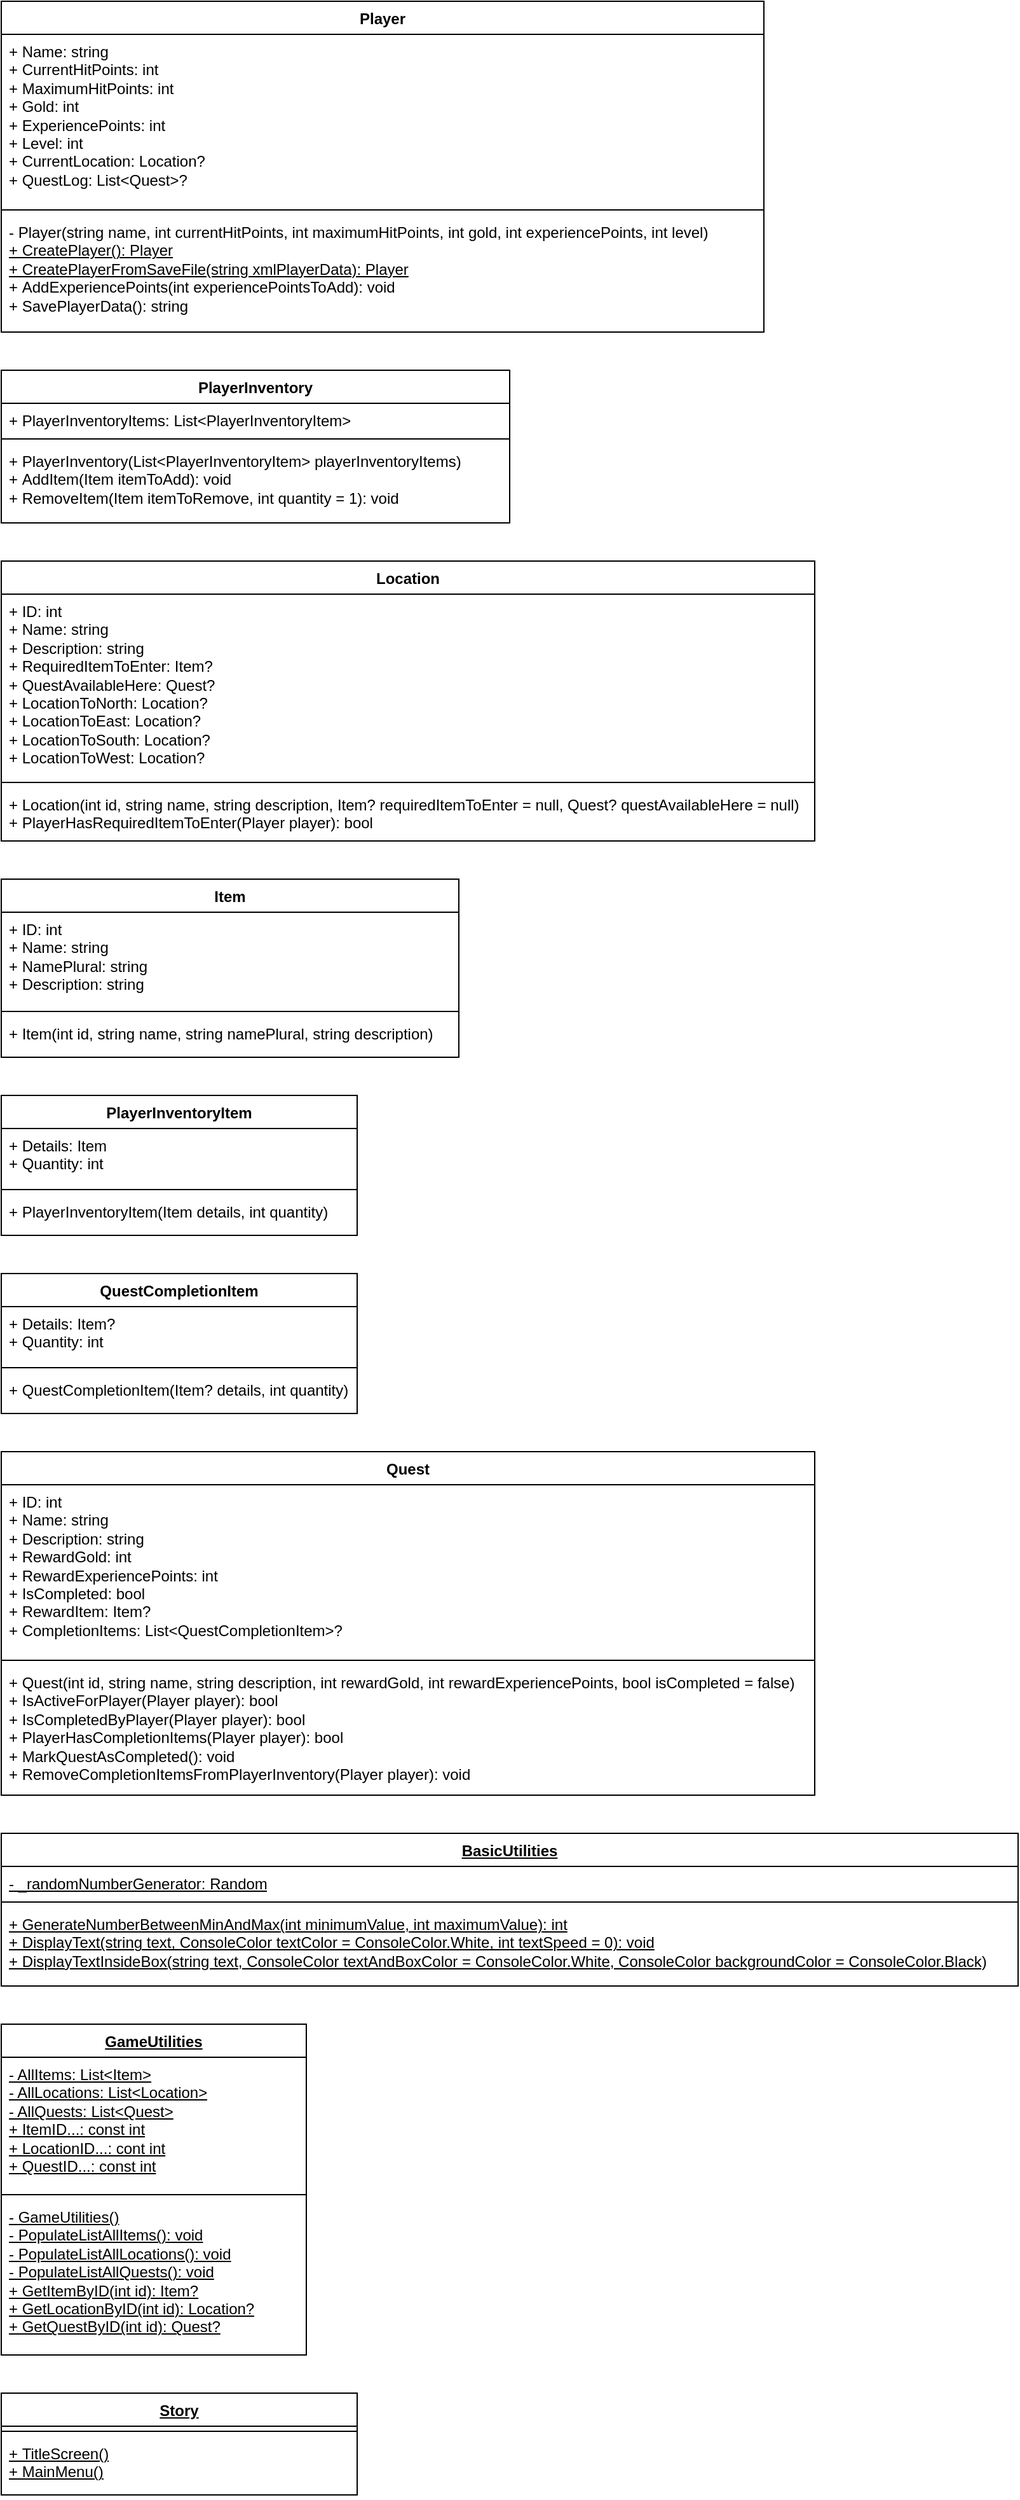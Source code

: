 <mxfile version="21.8.1" type="device">
  <diagram name="Page-1" id="J3AUHbUucc0vbvGvA6WI">
    <mxGraphModel dx="968" dy="536" grid="1" gridSize="10" guides="1" tooltips="1" connect="1" arrows="1" fold="1" page="1" pageScale="1" pageWidth="850" pageHeight="1100" math="0" shadow="0">
      <root>
        <mxCell id="0" />
        <mxCell id="1" parent="0" />
        <mxCell id="fnEIgWAX-s85td7BNk4T-1" value="Player" style="swimlane;fontStyle=1;align=center;verticalAlign=top;childLayout=stackLayout;horizontal=1;startSize=26;horizontalStack=0;resizeParent=1;resizeParentMax=0;resizeLast=0;collapsible=1;marginBottom=0;whiteSpace=wrap;html=1;" parent="1" vertex="1">
          <mxGeometry x="40" y="40" width="600" height="260" as="geometry" />
        </mxCell>
        <mxCell id="fnEIgWAX-s85td7BNk4T-2" value="+ Name: string&lt;br&gt;+ CurrentHitPoints: int&lt;br&gt;+ MaximumHitPoints: int&lt;br&gt;+ Gold: int&lt;br&gt;+ ExperiencePoints: int&lt;br&gt;+ Level: int&lt;br&gt;+ CurrentLocation: Location?&lt;br&gt;+ QuestLog: List&amp;lt;Quest&amp;gt;?" style="text;strokeColor=none;fillColor=none;align=left;verticalAlign=top;spacingLeft=4;spacingRight=4;overflow=hidden;rotatable=0;points=[[0,0.5],[1,0.5]];portConstraint=eastwest;whiteSpace=wrap;html=1;" parent="fnEIgWAX-s85td7BNk4T-1" vertex="1">
          <mxGeometry y="26" width="600" height="134" as="geometry" />
        </mxCell>
        <mxCell id="fnEIgWAX-s85td7BNk4T-3" value="" style="line;strokeWidth=1;fillColor=none;align=left;verticalAlign=middle;spacingTop=-1;spacingLeft=3;spacingRight=3;rotatable=0;labelPosition=right;points=[];portConstraint=eastwest;strokeColor=inherit;" parent="fnEIgWAX-s85td7BNk4T-1" vertex="1">
          <mxGeometry y="160" width="600" height="8" as="geometry" />
        </mxCell>
        <mxCell id="fnEIgWAX-s85td7BNk4T-4" value="- Player(string name, int currentHitPoints, int maximumHitPoints, int gold, int experiencePoints, int level)&lt;br&gt;&lt;u&gt;+ CreatePlayer(): Player&lt;/u&gt;&lt;br&gt;&lt;u&gt;+ CreatePlayerFromSaveFile(string xmlPlayerData): Player&lt;/u&gt;&lt;br&gt;+&amp;nbsp;AddExperiencePoints(int experiencePointsToAdd): void&lt;br&gt;+ SavePlayerData(): string" style="text;strokeColor=none;fillColor=none;align=left;verticalAlign=top;spacingLeft=4;spacingRight=4;overflow=hidden;rotatable=0;points=[[0,0.5],[1,0.5]];portConstraint=eastwest;whiteSpace=wrap;html=1;" parent="fnEIgWAX-s85td7BNk4T-1" vertex="1">
          <mxGeometry y="168" width="600" height="92" as="geometry" />
        </mxCell>
        <mxCell id="fnEIgWAX-s85td7BNk4T-10" value="PlayerInventory" style="swimlane;fontStyle=1;align=center;verticalAlign=top;childLayout=stackLayout;horizontal=1;startSize=26;horizontalStack=0;resizeParent=1;resizeParentMax=0;resizeLast=0;collapsible=1;marginBottom=0;whiteSpace=wrap;html=1;" parent="1" vertex="1">
          <mxGeometry x="40" y="330" width="400" height="120" as="geometry" />
        </mxCell>
        <mxCell id="fnEIgWAX-s85td7BNk4T-11" value="+ PlayerInventoryItems: List&amp;lt;PlayerInventoryItem&amp;gt;" style="text;strokeColor=none;fillColor=none;align=left;verticalAlign=top;spacingLeft=4;spacingRight=4;overflow=hidden;rotatable=0;points=[[0,0.5],[1,0.5]];portConstraint=eastwest;whiteSpace=wrap;html=1;" parent="fnEIgWAX-s85td7BNk4T-10" vertex="1">
          <mxGeometry y="26" width="400" height="24" as="geometry" />
        </mxCell>
        <mxCell id="fnEIgWAX-s85td7BNk4T-12" value="" style="line;strokeWidth=1;fillColor=none;align=left;verticalAlign=middle;spacingTop=-1;spacingLeft=3;spacingRight=3;rotatable=0;labelPosition=right;points=[];portConstraint=eastwest;strokeColor=inherit;" parent="fnEIgWAX-s85td7BNk4T-10" vertex="1">
          <mxGeometry y="50" width="400" height="8" as="geometry" />
        </mxCell>
        <mxCell id="fnEIgWAX-s85td7BNk4T-13" value="+&amp;nbsp;PlayerInventory(List&amp;lt;PlayerInventoryItem&amp;gt; playerInventoryItems)&lt;br&gt;+&amp;nbsp;AddItem(Item itemToAdd): void&lt;br&gt;+&amp;nbsp;RemoveItem(Item itemToRemove, int quantity = 1): void" style="text;strokeColor=none;fillColor=none;align=left;verticalAlign=top;spacingLeft=4;spacingRight=4;overflow=hidden;rotatable=0;points=[[0,0.5],[1,0.5]];portConstraint=eastwest;whiteSpace=wrap;html=1;" parent="fnEIgWAX-s85td7BNk4T-10" vertex="1">
          <mxGeometry y="58" width="400" height="62" as="geometry" />
        </mxCell>
        <mxCell id="fnEIgWAX-s85td7BNk4T-21" value="Location" style="swimlane;fontStyle=1;align=center;verticalAlign=top;childLayout=stackLayout;horizontal=1;startSize=26;horizontalStack=0;resizeParent=1;resizeParentMax=0;resizeLast=0;collapsible=1;marginBottom=0;whiteSpace=wrap;html=1;" parent="1" vertex="1">
          <mxGeometry x="40" y="480" width="640" height="220" as="geometry" />
        </mxCell>
        <mxCell id="fnEIgWAX-s85td7BNk4T-22" value="+ ID: int&lt;br&gt;+ Name: string&lt;br&gt;+ Description: string&lt;br&gt;+&amp;nbsp;RequiredItemToEnter: Item?&lt;br&gt;+&amp;nbsp;QuestAvailableHere: Quest?&lt;br&gt;+&amp;nbsp;LocationToNorth: Location?&lt;br&gt;+&amp;nbsp;LocationToEast: Location?&lt;br&gt;+&amp;nbsp;LocationToSouth: Location?&lt;br&gt;+&amp;nbsp;LocationToWest: Location?" style="text;strokeColor=none;fillColor=none;align=left;verticalAlign=top;spacingLeft=4;spacingRight=4;overflow=hidden;rotatable=0;points=[[0,0.5],[1,0.5]];portConstraint=eastwest;whiteSpace=wrap;html=1;" parent="fnEIgWAX-s85td7BNk4T-21" vertex="1">
          <mxGeometry y="26" width="640" height="144" as="geometry" />
        </mxCell>
        <mxCell id="fnEIgWAX-s85td7BNk4T-23" value="" style="line;strokeWidth=1;fillColor=none;align=left;verticalAlign=middle;spacingTop=-1;spacingLeft=3;spacingRight=3;rotatable=0;labelPosition=right;points=[];portConstraint=eastwest;strokeColor=inherit;" parent="fnEIgWAX-s85td7BNk4T-21" vertex="1">
          <mxGeometry y="170" width="640" height="8" as="geometry" />
        </mxCell>
        <mxCell id="fnEIgWAX-s85td7BNk4T-24" value="+ Location(int id, string name, string description, Item? requiredItemToEnter = null, Quest? questAvailableHere = null)&lt;br&gt;+ PlayerHasRequiredItemToEnter(Player player): bool" style="text;strokeColor=none;fillColor=none;align=left;verticalAlign=top;spacingLeft=4;spacingRight=4;overflow=hidden;rotatable=0;points=[[0,0.5],[1,0.5]];portConstraint=eastwest;whiteSpace=wrap;html=1;" parent="fnEIgWAX-s85td7BNk4T-21" vertex="1">
          <mxGeometry y="178" width="640" height="42" as="geometry" />
        </mxCell>
        <mxCell id="fnEIgWAX-s85td7BNk4T-29" value="Quest" style="swimlane;fontStyle=1;align=center;verticalAlign=top;childLayout=stackLayout;horizontal=1;startSize=26;horizontalStack=0;resizeParent=1;resizeParentMax=0;resizeLast=0;collapsible=1;marginBottom=0;whiteSpace=wrap;html=1;" parent="1" vertex="1">
          <mxGeometry x="40" y="1180" width="640" height="270" as="geometry" />
        </mxCell>
        <mxCell id="fnEIgWAX-s85td7BNk4T-30" value="+ ID: int&lt;br&gt;+ Name: string&lt;br&gt;+ Description: string&lt;br&gt;+ RewardGold: int&lt;br&gt;+ RewardExperiencePoints: int&lt;br&gt;+ IsCompleted: bool&lt;br&gt;+ RewardItem: Item?&lt;br&gt;+ CompletionItems: List&amp;lt;QuestCompletionItem&amp;gt;?" style="text;strokeColor=none;fillColor=none;align=left;verticalAlign=top;spacingLeft=4;spacingRight=4;overflow=hidden;rotatable=0;points=[[0,0.5],[1,0.5]];portConstraint=eastwest;whiteSpace=wrap;html=1;" parent="fnEIgWAX-s85td7BNk4T-29" vertex="1">
          <mxGeometry y="26" width="640" height="134" as="geometry" />
        </mxCell>
        <mxCell id="fnEIgWAX-s85td7BNk4T-31" value="" style="line;strokeWidth=1;fillColor=none;align=left;verticalAlign=middle;spacingTop=-1;spacingLeft=3;spacingRight=3;rotatable=0;labelPosition=right;points=[];portConstraint=eastwest;strokeColor=inherit;" parent="fnEIgWAX-s85td7BNk4T-29" vertex="1">
          <mxGeometry y="160" width="640" height="8" as="geometry" />
        </mxCell>
        <mxCell id="fnEIgWAX-s85td7BNk4T-32" value="+ Quest(int id, string name, string description, int rewardGold, int rewardExperiencePoints, bool isCompleted = false)&lt;br&gt;+ IsActiveForPlayer(Player player): bool&lt;br&gt;+ IsCompletedByPlayer(Player player): bool&lt;br&gt;+&amp;nbsp;PlayerHasCompletionItems(Player player): bool&lt;br&gt;+&amp;nbsp;MarkQuestAsCompleted(): void&lt;br&gt;+&amp;nbsp;RemoveCompletionItemsFromPlayerInventory(Player player): void" style="text;strokeColor=none;fillColor=none;align=left;verticalAlign=top;spacingLeft=4;spacingRight=4;overflow=hidden;rotatable=0;points=[[0,0.5],[1,0.5]];portConstraint=eastwest;whiteSpace=wrap;html=1;" parent="fnEIgWAX-s85td7BNk4T-29" vertex="1">
          <mxGeometry y="168" width="640" height="102" as="geometry" />
        </mxCell>
        <mxCell id="fnEIgWAX-s85td7BNk4T-50" value="&lt;u&gt;BasicUtilities&lt;/u&gt;" style="swimlane;fontStyle=1;align=center;verticalAlign=top;childLayout=stackLayout;horizontal=1;startSize=26;horizontalStack=0;resizeParent=1;resizeParentMax=0;resizeLast=0;collapsible=1;marginBottom=0;whiteSpace=wrap;html=1;" parent="1" vertex="1">
          <mxGeometry x="40" y="1480" width="800" height="120" as="geometry" />
        </mxCell>
        <mxCell id="fnEIgWAX-s85td7BNk4T-51" value="&lt;u&gt;- _randomNumberGenerator: Random&lt;/u&gt;" style="text;strokeColor=none;fillColor=none;align=left;verticalAlign=top;spacingLeft=4;spacingRight=4;overflow=hidden;rotatable=0;points=[[0,0.5],[1,0.5]];portConstraint=eastwest;whiteSpace=wrap;html=1;" parent="fnEIgWAX-s85td7BNk4T-50" vertex="1">
          <mxGeometry y="26" width="800" height="24" as="geometry" />
        </mxCell>
        <mxCell id="fnEIgWAX-s85td7BNk4T-52" value="" style="line;strokeWidth=1;fillColor=none;align=left;verticalAlign=middle;spacingTop=-1;spacingLeft=3;spacingRight=3;rotatable=0;labelPosition=right;points=[];portConstraint=eastwest;strokeColor=inherit;" parent="fnEIgWAX-s85td7BNk4T-50" vertex="1">
          <mxGeometry y="50" width="800" height="8" as="geometry" />
        </mxCell>
        <mxCell id="fnEIgWAX-s85td7BNk4T-53" value="&lt;u&gt;+ GenerateNumberBetweenMinAndMax(int minimumValue, int maximumValue): int&lt;br&gt;+ DisplayText(string text, ConsoleColor textColor = ConsoleColor.White, int textSpeed = 0): void&lt;br&gt;+ DisplayTextInsideBox(string text, ConsoleColor textAndBoxColor = ConsoleColor.White, ConsoleColor backgroundColor = ConsoleColor.Black)&lt;br&gt;&lt;/u&gt;" style="text;strokeColor=none;fillColor=none;align=left;verticalAlign=top;spacingLeft=4;spacingRight=4;overflow=hidden;rotatable=0;points=[[0,0.5],[1,0.5]];portConstraint=eastwest;whiteSpace=wrap;html=1;" parent="fnEIgWAX-s85td7BNk4T-50" vertex="1">
          <mxGeometry y="58" width="800" height="62" as="geometry" />
        </mxCell>
        <mxCell id="fnEIgWAX-s85td7BNk4T-54" value="&lt;u&gt;GameUtilities&lt;/u&gt;" style="swimlane;fontStyle=1;align=center;verticalAlign=top;childLayout=stackLayout;horizontal=1;startSize=26;horizontalStack=0;resizeParent=1;resizeParentMax=0;resizeLast=0;collapsible=1;marginBottom=0;whiteSpace=wrap;html=1;" parent="1" vertex="1">
          <mxGeometry x="40" y="1630" width="240" height="260" as="geometry" />
        </mxCell>
        <mxCell id="fnEIgWAX-s85td7BNk4T-55" value="&lt;u&gt;- AllItems: List&amp;lt;Item&amp;gt;&lt;br&gt;&lt;/u&gt;&lt;u style=&quot;border-color: var(--border-color);&quot;&gt;- AllLocations: List&amp;lt;Location&amp;gt;&lt;/u&gt;&lt;u&gt;&lt;br&gt;- AllQuests: List&amp;lt;Quest&amp;gt;&lt;br&gt;+ ItemID...: const int&lt;br&gt;&lt;/u&gt;&lt;u style=&quot;border-color: var(--border-color);&quot;&gt;+ LocationID...: cont int&lt;/u&gt;&lt;u&gt;&lt;br&gt;+ QuestID...: const int&lt;br&gt;&lt;/u&gt;" style="text;strokeColor=none;fillColor=none;align=left;verticalAlign=top;spacingLeft=4;spacingRight=4;overflow=hidden;rotatable=0;points=[[0,0.5],[1,0.5]];portConstraint=eastwest;whiteSpace=wrap;html=1;" parent="fnEIgWAX-s85td7BNk4T-54" vertex="1">
          <mxGeometry y="26" width="240" height="104" as="geometry" />
        </mxCell>
        <mxCell id="fnEIgWAX-s85td7BNk4T-56" value="" style="line;strokeWidth=1;fillColor=none;align=left;verticalAlign=middle;spacingTop=-1;spacingLeft=3;spacingRight=3;rotatable=0;labelPosition=right;points=[];portConstraint=eastwest;strokeColor=inherit;" parent="fnEIgWAX-s85td7BNk4T-54" vertex="1">
          <mxGeometry y="130" width="240" height="8" as="geometry" />
        </mxCell>
        <mxCell id="fnEIgWAX-s85td7BNk4T-57" value="&lt;u&gt;-&amp;nbsp;&lt;span style=&quot;border-color: var(--border-color); text-align: center;&quot;&gt;GameUtilities()&lt;/span&gt;&lt;br&gt;- PopulateListAllItems(): void&lt;br&gt;&lt;/u&gt;&lt;u style=&quot;border-color: var(--border-color);&quot;&gt;- PopulateListAllLocations(): void&lt;/u&gt;&lt;u&gt;&lt;br&gt;- PopulateListAllQuests(): void&lt;br&gt;+&amp;nbsp;GetItemByID(int id): Item?&lt;br&gt;&lt;/u&gt;&lt;u style=&quot;border-color: var(--border-color);&quot;&gt;+&amp;nbsp;GetLocationByID(int id): Location?&lt;/u&gt;&lt;u&gt;&lt;br&gt;+&amp;nbsp;GetQuestByID(int id): Quest?&lt;br&gt;&lt;/u&gt;" style="text;strokeColor=none;fillColor=none;align=left;verticalAlign=top;spacingLeft=4;spacingRight=4;overflow=hidden;rotatable=0;points=[[0,0.5],[1,0.5]];portConstraint=eastwest;whiteSpace=wrap;html=1;" parent="fnEIgWAX-s85td7BNk4T-54" vertex="1">
          <mxGeometry y="138" width="240" height="122" as="geometry" />
        </mxCell>
        <mxCell id="fnEIgWAX-s85td7BNk4T-59" value="PlayerInventoryItem" style="swimlane;fontStyle=1;align=center;verticalAlign=top;childLayout=stackLayout;horizontal=1;startSize=26;horizontalStack=0;resizeParent=1;resizeParentMax=0;resizeLast=0;collapsible=1;marginBottom=0;whiteSpace=wrap;html=1;" parent="1" vertex="1">
          <mxGeometry x="40" y="900" width="280" height="110" as="geometry" />
        </mxCell>
        <mxCell id="fnEIgWAX-s85td7BNk4T-60" value="+ Details: Item&lt;br style=&quot;border-color: var(--border-color);&quot;&gt;+ Quantity: int" style="text;strokeColor=none;fillColor=none;align=left;verticalAlign=top;spacingLeft=4;spacingRight=4;overflow=hidden;rotatable=0;points=[[0,0.5],[1,0.5]];portConstraint=eastwest;whiteSpace=wrap;html=1;" parent="fnEIgWAX-s85td7BNk4T-59" vertex="1">
          <mxGeometry y="26" width="280" height="44" as="geometry" />
        </mxCell>
        <mxCell id="fnEIgWAX-s85td7BNk4T-61" value="" style="line;strokeWidth=1;fillColor=none;align=left;verticalAlign=middle;spacingTop=-1;spacingLeft=3;spacingRight=3;rotatable=0;labelPosition=right;points=[];portConstraint=eastwest;strokeColor=inherit;" parent="fnEIgWAX-s85td7BNk4T-59" vertex="1">
          <mxGeometry y="70" width="280" height="8" as="geometry" />
        </mxCell>
        <mxCell id="fnEIgWAX-s85td7BNk4T-62" value="+&amp;nbsp;PlayerInventoryItem(Item details, int quantity)" style="text;strokeColor=none;fillColor=none;align=left;verticalAlign=top;spacingLeft=4;spacingRight=4;overflow=hidden;rotatable=0;points=[[0,0.5],[1,0.5]];portConstraint=eastwest;whiteSpace=wrap;html=1;" parent="fnEIgWAX-s85td7BNk4T-59" vertex="1">
          <mxGeometry y="78" width="280" height="32" as="geometry" />
        </mxCell>
        <mxCell id="fnEIgWAX-s85td7BNk4T-63" value="QuestCompletionItem" style="swimlane;fontStyle=1;align=center;verticalAlign=top;childLayout=stackLayout;horizontal=1;startSize=26;horizontalStack=0;resizeParent=1;resizeParentMax=0;resizeLast=0;collapsible=1;marginBottom=0;whiteSpace=wrap;html=1;" parent="1" vertex="1">
          <mxGeometry x="40" y="1040" width="280" height="110" as="geometry" />
        </mxCell>
        <mxCell id="fnEIgWAX-s85td7BNk4T-64" value="+ Details: Item?&lt;br style=&quot;border-color: var(--border-color);&quot;&gt;+ Quantity: int" style="text;strokeColor=none;fillColor=none;align=left;verticalAlign=top;spacingLeft=4;spacingRight=4;overflow=hidden;rotatable=0;points=[[0,0.5],[1,0.5]];portConstraint=eastwest;whiteSpace=wrap;html=1;" parent="fnEIgWAX-s85td7BNk4T-63" vertex="1">
          <mxGeometry y="26" width="280" height="44" as="geometry" />
        </mxCell>
        <mxCell id="fnEIgWAX-s85td7BNk4T-65" value="" style="line;strokeWidth=1;fillColor=none;align=left;verticalAlign=middle;spacingTop=-1;spacingLeft=3;spacingRight=3;rotatable=0;labelPosition=right;points=[];portConstraint=eastwest;strokeColor=inherit;" parent="fnEIgWAX-s85td7BNk4T-63" vertex="1">
          <mxGeometry y="70" width="280" height="8" as="geometry" />
        </mxCell>
        <mxCell id="fnEIgWAX-s85td7BNk4T-66" value="+&amp;nbsp;QuestCompletionItem(Item? details, int quantity)" style="text;strokeColor=none;fillColor=none;align=left;verticalAlign=top;spacingLeft=4;spacingRight=4;overflow=hidden;rotatable=0;points=[[0,0.5],[1,0.5]];portConstraint=eastwest;whiteSpace=wrap;html=1;" parent="fnEIgWAX-s85td7BNk4T-63" vertex="1">
          <mxGeometry y="78" width="280" height="32" as="geometry" />
        </mxCell>
        <mxCell id="fnEIgWAX-s85td7BNk4T-67" value="Item" style="swimlane;fontStyle=1;align=center;verticalAlign=top;childLayout=stackLayout;horizontal=1;startSize=26;horizontalStack=0;resizeParent=1;resizeParentMax=0;resizeLast=0;collapsible=1;marginBottom=0;whiteSpace=wrap;html=1;" parent="1" vertex="1">
          <mxGeometry x="40" y="730" width="360" height="140" as="geometry" />
        </mxCell>
        <mxCell id="fnEIgWAX-s85td7BNk4T-68" value="+ ID: int&lt;br style=&quot;border-color: var(--border-color);&quot;&gt;+ Name: string&lt;br style=&quot;border-color: var(--border-color);&quot;&gt;+ NamePlural: string&lt;br style=&quot;border-color: var(--border-color);&quot;&gt;+ Description: string" style="text;strokeColor=none;fillColor=none;align=left;verticalAlign=top;spacingLeft=4;spacingRight=4;overflow=hidden;rotatable=0;points=[[0,0.5],[1,0.5]];portConstraint=eastwest;whiteSpace=wrap;html=1;" parent="fnEIgWAX-s85td7BNk4T-67" vertex="1">
          <mxGeometry y="26" width="360" height="74" as="geometry" />
        </mxCell>
        <mxCell id="fnEIgWAX-s85td7BNk4T-69" value="" style="line;strokeWidth=1;fillColor=none;align=left;verticalAlign=middle;spacingTop=-1;spacingLeft=3;spacingRight=3;rotatable=0;labelPosition=right;points=[];portConstraint=eastwest;strokeColor=inherit;" parent="fnEIgWAX-s85td7BNk4T-67" vertex="1">
          <mxGeometry y="100" width="360" height="8" as="geometry" />
        </mxCell>
        <mxCell id="fnEIgWAX-s85td7BNk4T-70" value="+&amp;nbsp;Item(int id, string name, string namePlural, string description)" style="text;strokeColor=none;fillColor=none;align=left;verticalAlign=top;spacingLeft=4;spacingRight=4;overflow=hidden;rotatable=0;points=[[0,0.5],[1,0.5]];portConstraint=eastwest;whiteSpace=wrap;html=1;" parent="fnEIgWAX-s85td7BNk4T-67" vertex="1">
          <mxGeometry y="108" width="360" height="32" as="geometry" />
        </mxCell>
        <mxCell id="ml9_ZexbMtPgXuRrWGJN-1" value="&lt;u&gt;Story&lt;/u&gt;" style="swimlane;fontStyle=1;align=center;verticalAlign=top;childLayout=stackLayout;horizontal=1;startSize=26;horizontalStack=0;resizeParent=1;resizeParentMax=0;resizeLast=0;collapsible=1;marginBottom=0;whiteSpace=wrap;html=1;" vertex="1" parent="1">
          <mxGeometry x="40" y="1920" width="280" height="80" as="geometry" />
        </mxCell>
        <mxCell id="ml9_ZexbMtPgXuRrWGJN-3" value="" style="line;strokeWidth=1;fillColor=none;align=left;verticalAlign=middle;spacingTop=-1;spacingLeft=3;spacingRight=3;rotatable=0;labelPosition=right;points=[];portConstraint=eastwest;strokeColor=inherit;" vertex="1" parent="ml9_ZexbMtPgXuRrWGJN-1">
          <mxGeometry y="26" width="280" height="8" as="geometry" />
        </mxCell>
        <mxCell id="ml9_ZexbMtPgXuRrWGJN-4" value="&lt;u style=&quot;border-color: var(--border-color);&quot;&gt;+&amp;nbsp;TitleScreen()&lt;br&gt;&lt;u style=&quot;border-color: var(--border-color);&quot;&gt;+ MainMenu()&lt;/u&gt;&lt;br&gt;&lt;/u&gt;" style="text;strokeColor=none;fillColor=none;align=left;verticalAlign=top;spacingLeft=4;spacingRight=4;overflow=hidden;rotatable=0;points=[[0,0.5],[1,0.5]];portConstraint=eastwest;whiteSpace=wrap;html=1;" vertex="1" parent="ml9_ZexbMtPgXuRrWGJN-1">
          <mxGeometry y="34" width="280" height="46" as="geometry" />
        </mxCell>
      </root>
    </mxGraphModel>
  </diagram>
</mxfile>
